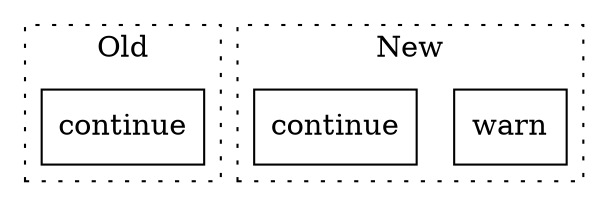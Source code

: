 digraph G {
subgraph cluster0 {
1 [label="continue" a="18" s="8610" l="9" shape="box"];
label = "Old";
style="dotted";
}
subgraph cluster1 {
2 [label="warn" a="32" s="9023,9071" l="5,1" shape="box"];
3 [label="continue" a="18" s="8931" l="9" shape="box"];
label = "New";
style="dotted";
}
}